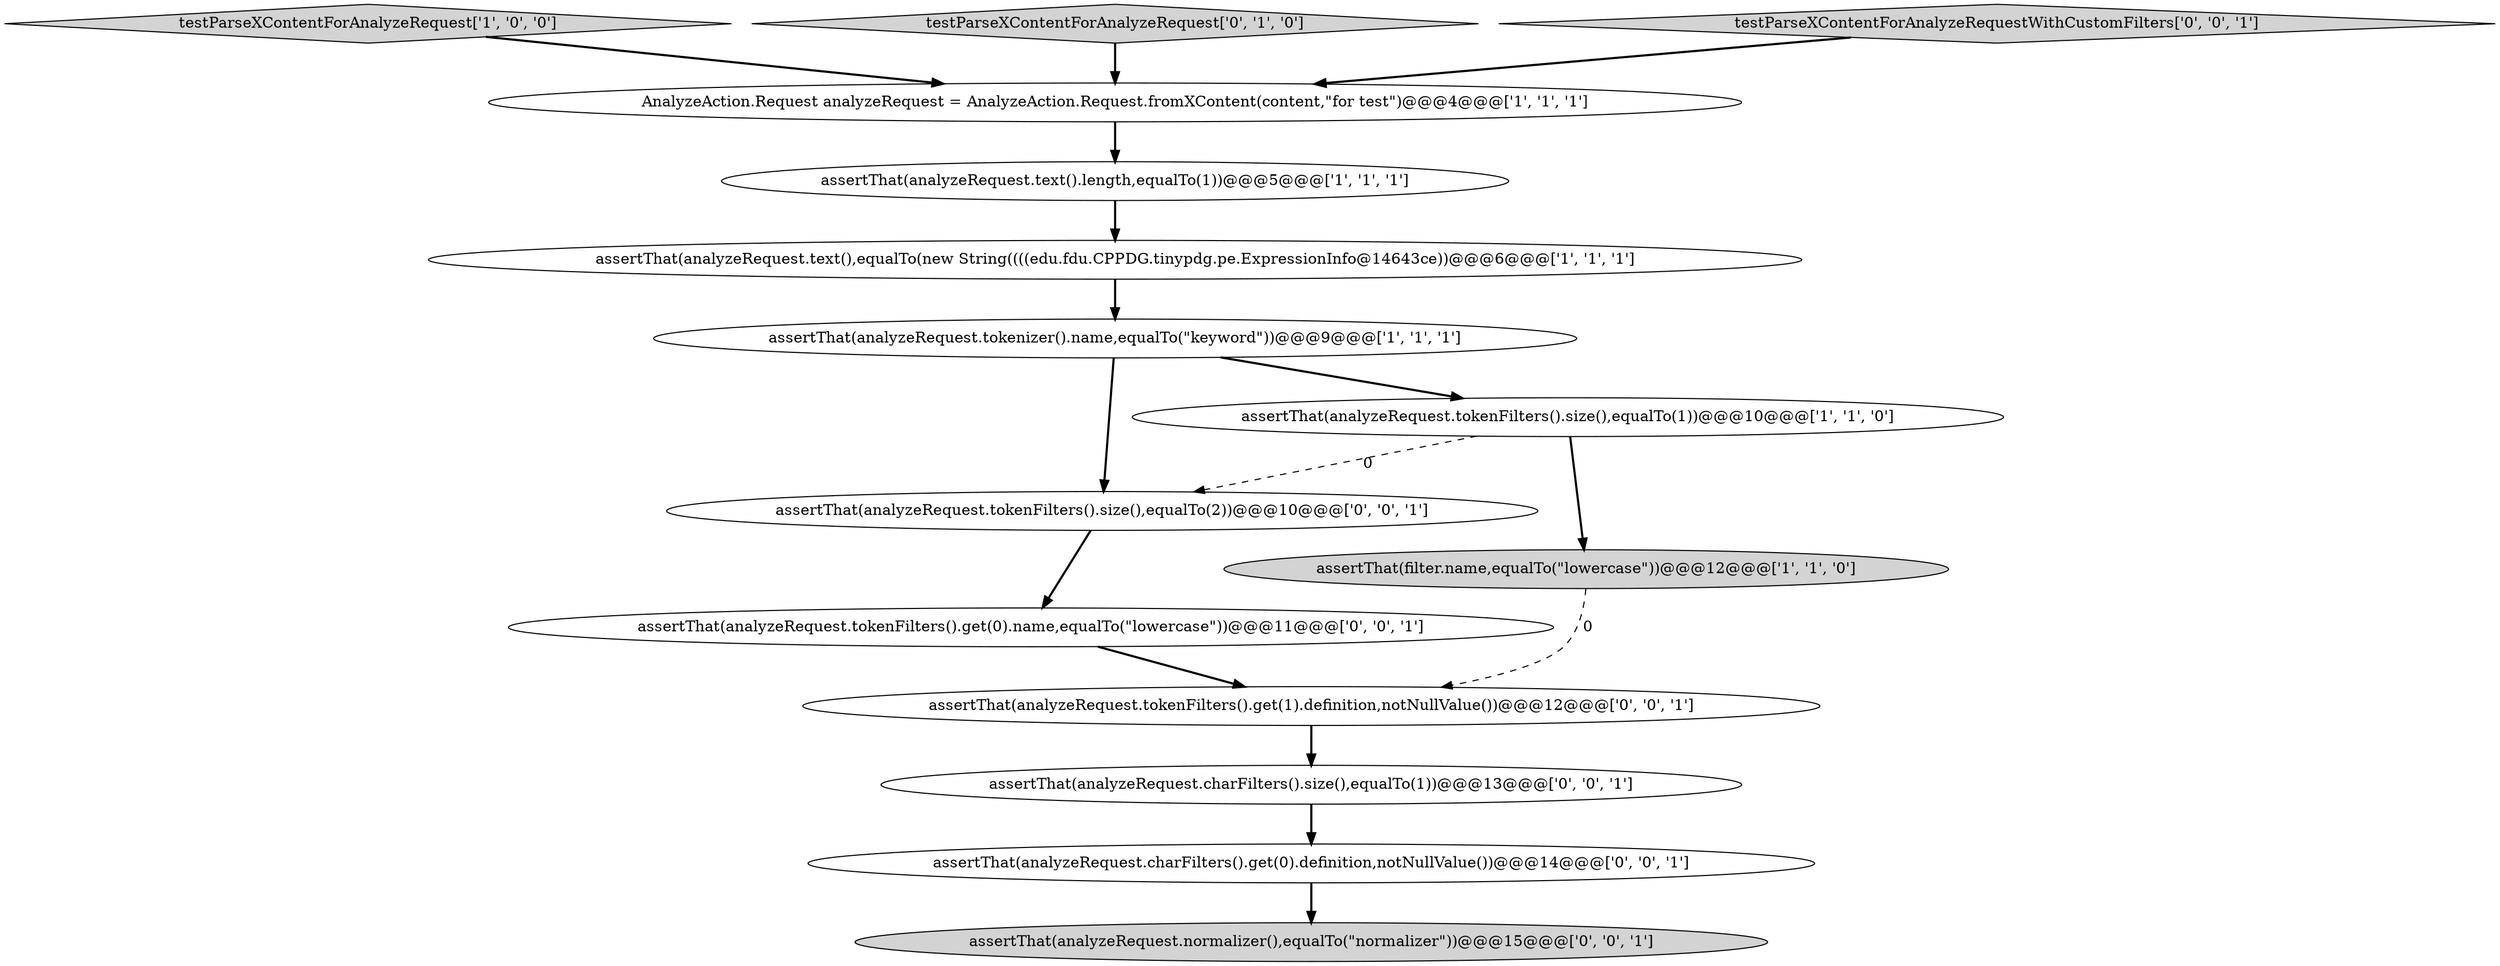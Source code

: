 digraph {
1 [style = filled, label = "testParseXContentForAnalyzeRequest['1', '0', '0']", fillcolor = lightgray, shape = diamond image = "AAA0AAABBB1BBB"];
13 [style = filled, label = "assertThat(analyzeRequest.charFilters().get(0).definition,notNullValue())@@@14@@@['0', '0', '1']", fillcolor = white, shape = ellipse image = "AAA0AAABBB3BBB"];
2 [style = filled, label = "AnalyzeAction.Request analyzeRequest = AnalyzeAction.Request.fromXContent(content,\"for test\")@@@4@@@['1', '1', '1']", fillcolor = white, shape = ellipse image = "AAA0AAABBB1BBB"];
3 [style = filled, label = "assertThat(analyzeRequest.text(),equalTo(new String((((edu.fdu.CPPDG.tinypdg.pe.ExpressionInfo@14643ce))@@@6@@@['1', '1', '1']", fillcolor = white, shape = ellipse image = "AAA0AAABBB1BBB"];
4 [style = filled, label = "assertThat(analyzeRequest.tokenizer().name,equalTo(\"keyword\"))@@@9@@@['1', '1', '1']", fillcolor = white, shape = ellipse image = "AAA0AAABBB1BBB"];
7 [style = filled, label = "testParseXContentForAnalyzeRequest['0', '1', '0']", fillcolor = lightgray, shape = diamond image = "AAA0AAABBB2BBB"];
10 [style = filled, label = "assertThat(analyzeRequest.charFilters().size(),equalTo(1))@@@13@@@['0', '0', '1']", fillcolor = white, shape = ellipse image = "AAA0AAABBB3BBB"];
0 [style = filled, label = "assertThat(analyzeRequest.text().length,equalTo(1))@@@5@@@['1', '1', '1']", fillcolor = white, shape = ellipse image = "AAA0AAABBB1BBB"];
12 [style = filled, label = "assertThat(analyzeRequest.tokenFilters().get(1).definition,notNullValue())@@@12@@@['0', '0', '1']", fillcolor = white, shape = ellipse image = "AAA0AAABBB3BBB"];
14 [style = filled, label = "assertThat(analyzeRequest.tokenFilters().size(),equalTo(2))@@@10@@@['0', '0', '1']", fillcolor = white, shape = ellipse image = "AAA0AAABBB3BBB"];
5 [style = filled, label = "assertThat(analyzeRequest.tokenFilters().size(),equalTo(1))@@@10@@@['1', '1', '0']", fillcolor = white, shape = ellipse image = "AAA0AAABBB1BBB"];
11 [style = filled, label = "assertThat(analyzeRequest.normalizer(),equalTo(\"normalizer\"))@@@15@@@['0', '0', '1']", fillcolor = lightgray, shape = ellipse image = "AAA0AAABBB3BBB"];
8 [style = filled, label = "assertThat(analyzeRequest.tokenFilters().get(0).name,equalTo(\"lowercase\"))@@@11@@@['0', '0', '1']", fillcolor = white, shape = ellipse image = "AAA0AAABBB3BBB"];
9 [style = filled, label = "testParseXContentForAnalyzeRequestWithCustomFilters['0', '0', '1']", fillcolor = lightgray, shape = diamond image = "AAA0AAABBB3BBB"];
6 [style = filled, label = "assertThat(filter.name,equalTo(\"lowercase\"))@@@12@@@['1', '1', '0']", fillcolor = lightgray, shape = ellipse image = "AAA0AAABBB1BBB"];
4->5 [style = bold, label=""];
12->10 [style = bold, label=""];
6->12 [style = dashed, label="0"];
2->0 [style = bold, label=""];
13->11 [style = bold, label=""];
9->2 [style = bold, label=""];
10->13 [style = bold, label=""];
0->3 [style = bold, label=""];
5->14 [style = dashed, label="0"];
8->12 [style = bold, label=""];
1->2 [style = bold, label=""];
3->4 [style = bold, label=""];
14->8 [style = bold, label=""];
5->6 [style = bold, label=""];
4->14 [style = bold, label=""];
7->2 [style = bold, label=""];
}
